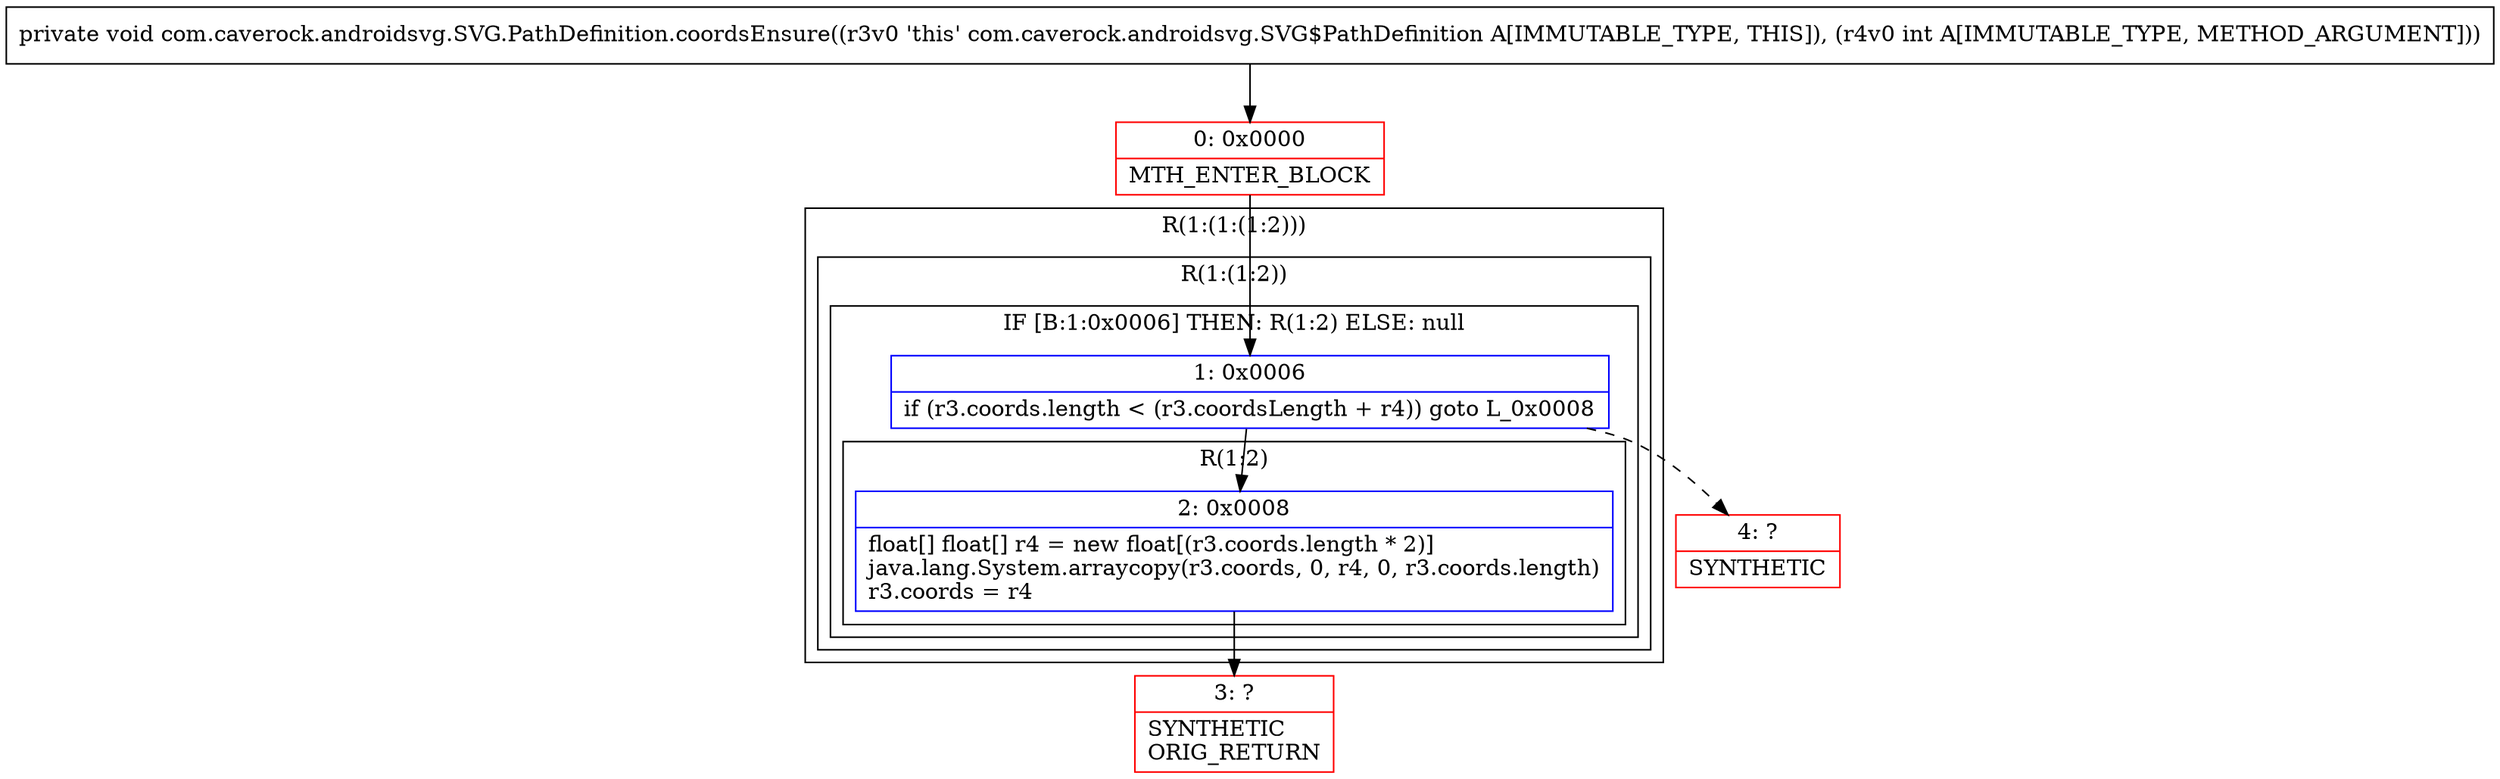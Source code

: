 digraph "CFG forcom.caverock.androidsvg.SVG.PathDefinition.coordsEnsure(I)V" {
subgraph cluster_Region_1882344993 {
label = "R(1:(1:(1:2)))";
node [shape=record,color=blue];
subgraph cluster_Region_186414313 {
label = "R(1:(1:2))";
node [shape=record,color=blue];
subgraph cluster_IfRegion_869707709 {
label = "IF [B:1:0x0006] THEN: R(1:2) ELSE: null";
node [shape=record,color=blue];
Node_1 [shape=record,label="{1\:\ 0x0006|if (r3.coords.length \< (r3.coordsLength + r4)) goto L_0x0008\l}"];
subgraph cluster_Region_894899256 {
label = "R(1:2)";
node [shape=record,color=blue];
Node_2 [shape=record,label="{2\:\ 0x0008|float[] float[] r4 = new float[(r3.coords.length * 2)]\ljava.lang.System.arraycopy(r3.coords, 0, r4, 0, r3.coords.length)\lr3.coords = r4\l}"];
}
}
}
}
Node_0 [shape=record,color=red,label="{0\:\ 0x0000|MTH_ENTER_BLOCK\l}"];
Node_3 [shape=record,color=red,label="{3\:\ ?|SYNTHETIC\lORIG_RETURN\l}"];
Node_4 [shape=record,color=red,label="{4\:\ ?|SYNTHETIC\l}"];
MethodNode[shape=record,label="{private void com.caverock.androidsvg.SVG.PathDefinition.coordsEnsure((r3v0 'this' com.caverock.androidsvg.SVG$PathDefinition A[IMMUTABLE_TYPE, THIS]), (r4v0 int A[IMMUTABLE_TYPE, METHOD_ARGUMENT])) }"];
MethodNode -> Node_0;
Node_1 -> Node_2;
Node_1 -> Node_4[style=dashed];
Node_2 -> Node_3;
Node_0 -> Node_1;
}

